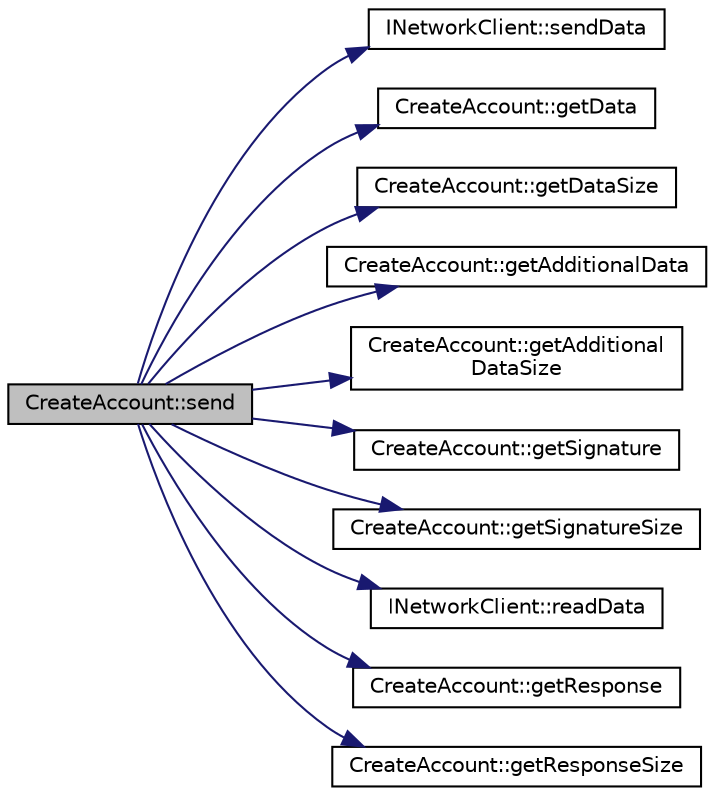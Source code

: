 digraph "CreateAccount::send"
{
  edge [fontname="Helvetica",fontsize="10",labelfontname="Helvetica",labelfontsize="10"];
  node [fontname="Helvetica",fontsize="10",shape=record];
  rankdir="LR";
  Node5 [label="CreateAccount::send",height=0.2,width=0.4,color="black", fillcolor="grey75", style="filled", fontcolor="black"];
  Node5 -> Node6 [color="midnightblue",fontsize="10",style="solid",fontname="Helvetica"];
  Node6 [label="INetworkClient::sendData",height=0.2,width=0.4,color="black", fillcolor="white", style="filled",URL="$class_i_network_client.html#abdbaff32040dbcf6deee5de06cf484f3",tooltip="Send data using pointer to bufor and size. "];
  Node5 -> Node7 [color="midnightblue",fontsize="10",style="solid",fontname="Helvetica"];
  Node7 [label="CreateAccount::getData",height=0.2,width=0.4,color="black", fillcolor="white", style="filled",URL="$class_create_account.html#ae3ea639e65887758a81331010864a84a",tooltip="Get pointer to command data structure. "];
  Node5 -> Node8 [color="midnightblue",fontsize="10",style="solid",fontname="Helvetica"];
  Node8 [label="CreateAccount::getDataSize",height=0.2,width=0.4,color="black", fillcolor="white", style="filled",URL="$class_create_account.html#ab8fe5d2b6acda2a37811e9dea4ae3e4f",tooltip="Get data struct size. Without signature. "];
  Node5 -> Node9 [color="midnightblue",fontsize="10",style="solid",fontname="Helvetica"];
  Node9 [label="CreateAccount::getAdditionalData",height=0.2,width=0.4,color="black", fillcolor="white", style="filled",URL="$class_create_account.html#acc2f12ece20ae7274658e472406a1f46",tooltip="Get additional data. Used only on server side to add new created account data. "];
  Node5 -> Node10 [color="midnightblue",fontsize="10",style="solid",fontname="Helvetica"];
  Node10 [label="CreateAccount::getAdditional\lDataSize",height=0.2,width=0.4,color="black", fillcolor="white", style="filled",URL="$class_create_account.html#a0c1d12f23272b3e020b58f2dbb9cea38",tooltip="Get additional data size. "];
  Node5 -> Node11 [color="midnightblue",fontsize="10",style="solid",fontname="Helvetica"];
  Node11 [label="CreateAccount::getSignature",height=0.2,width=0.4,color="black", fillcolor="white", style="filled",URL="$class_create_account.html#ab7d82ac95c25f52767d8c366994dd0c1",tooltip="Get pointer to signature data. "];
  Node5 -> Node12 [color="midnightblue",fontsize="10",style="solid",fontname="Helvetica"];
  Node12 [label="CreateAccount::getSignatureSize",height=0.2,width=0.4,color="black", fillcolor="white", style="filled",URL="$class_create_account.html#aad9042c57aaafa228ba94140f7404a70",tooltip="Get signature size. "];
  Node5 -> Node13 [color="midnightblue",fontsize="10",style="solid",fontname="Helvetica"];
  Node13 [label="INetworkClient::readData",height=0.2,width=0.4,color="black", fillcolor="white", style="filled",URL="$class_i_network_client.html#af80ef17edd0a926d2f3c8f0ec32ef78c",tooltip="Read data to buffor. "];
  Node5 -> Node14 [color="midnightblue",fontsize="10",style="solid",fontname="Helvetica"];
  Node14 [label="CreateAccount::getResponse",height=0.2,width=0.4,color="black", fillcolor="white", style="filled",URL="$class_create_account.html#af366ebfa56710428ad641990f344df8b",tooltip="Get pointer to response data. "];
  Node5 -> Node15 [color="midnightblue",fontsize="10",style="solid",fontname="Helvetica"];
  Node15 [label="CreateAccount::getResponseSize",height=0.2,width=0.4,color="black", fillcolor="white", style="filled",URL="$class_create_account.html#a3289158726e249f170b4af425dfc01fa",tooltip="Get response data struct size. "];
}
